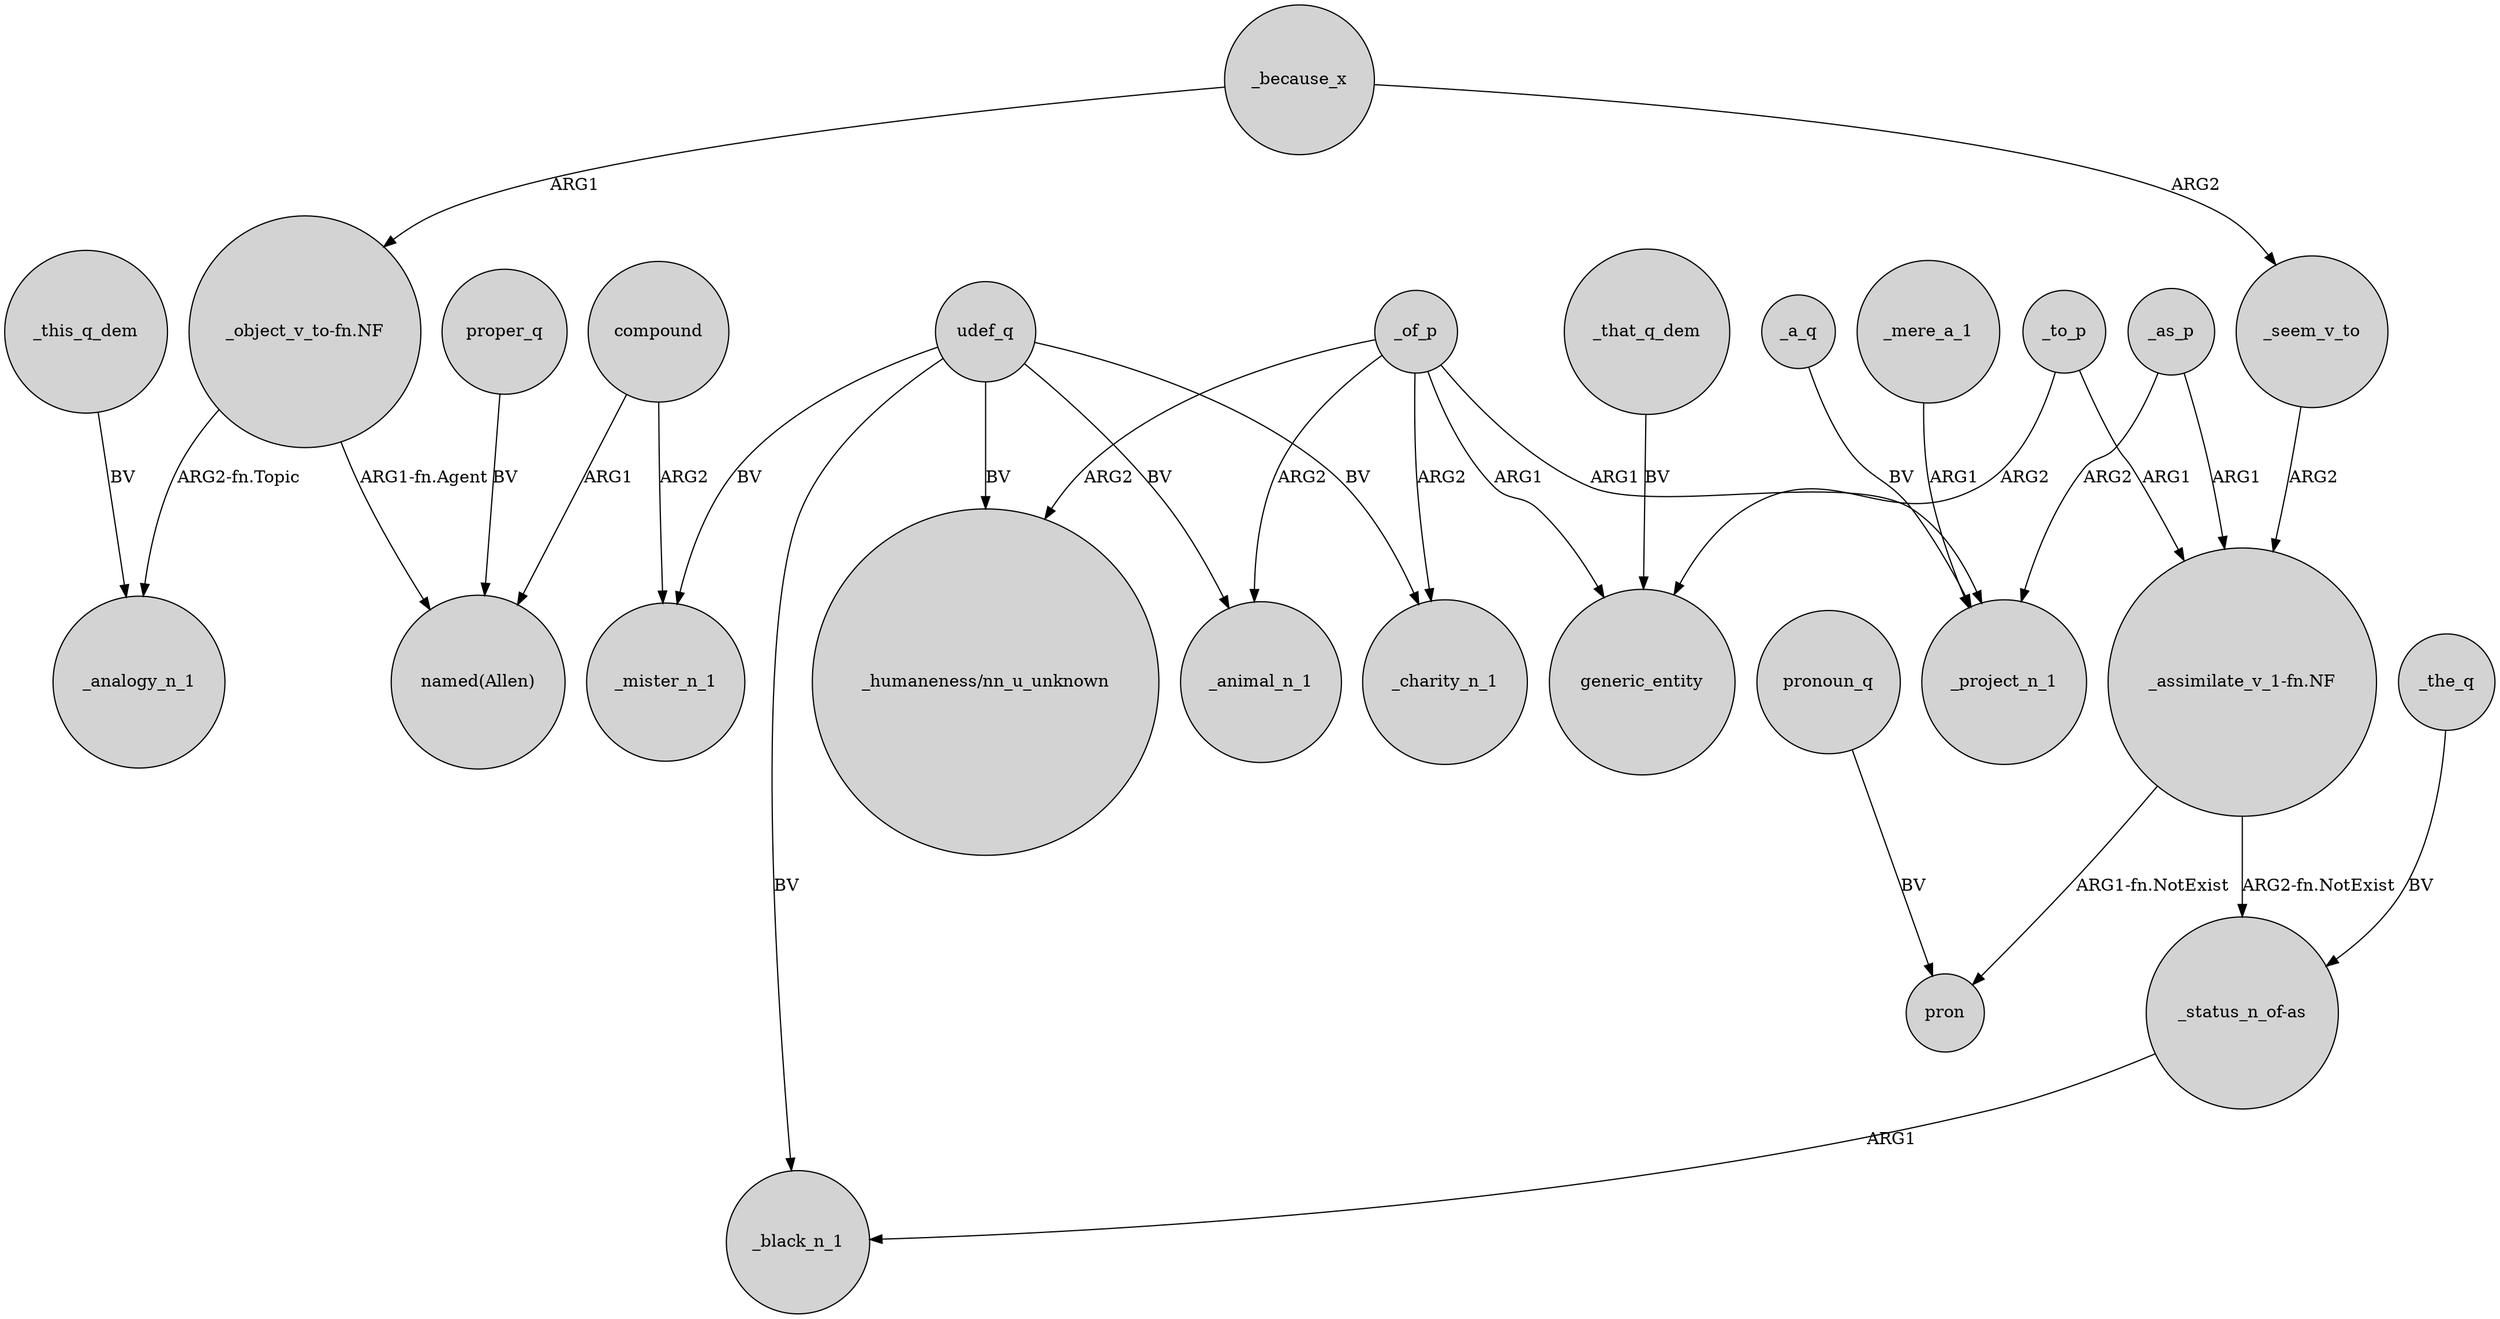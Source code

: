 digraph {
	node [shape=circle style=filled]
	compound -> "named(Allen)" [label=ARG1]
	"_object_v_to-fn.NF" -> "named(Allen)" [label="ARG1-fn.Agent"]
	proper_q -> "named(Allen)" [label=BV]
	_as_p -> "_assimilate_v_1-fn.NF" [label=ARG1]
	_that_q_dem -> generic_entity [label=BV]
	_a_q -> _project_n_1 [label=BV]
	"_status_n_of-as" -> _black_n_1 [label=ARG1]
	compound -> _mister_n_1 [label=ARG2]
	_of_p -> _animal_n_1 [label=ARG2]
	udef_q -> _mister_n_1 [label=BV]
	_of_p -> _charity_n_1 [label=ARG2]
	_of_p -> "_humaneness/nn_u_unknown" [label=ARG2]
	udef_q -> "_humaneness/nn_u_unknown" [label=BV]
	_to_p -> "_assimilate_v_1-fn.NF" [label=ARG1]
	"_object_v_to-fn.NF" -> _analogy_n_1 [label="ARG2-fn.Topic"]
	_because_x -> "_object_v_to-fn.NF" [label=ARG1]
	_to_p -> generic_entity [label=ARG2]
	"_assimilate_v_1-fn.NF" -> pron [label="ARG1-fn.NotExist"]
	pronoun_q -> pron [label=BV]
	_mere_a_1 -> _project_n_1 [label=ARG1]
	_of_p -> _project_n_1 [label=ARG1]
	"_assimilate_v_1-fn.NF" -> "_status_n_of-as" [label="ARG2-fn.NotExist"]
	udef_q -> _animal_n_1 [label=BV]
	_seem_v_to -> "_assimilate_v_1-fn.NF" [label=ARG2]
	_this_q_dem -> _analogy_n_1 [label=BV]
	udef_q -> _black_n_1 [label=BV]
	_the_q -> "_status_n_of-as" [label=BV]
	_as_p -> _project_n_1 [label=ARG2]
	udef_q -> _charity_n_1 [label=BV]
	_of_p -> generic_entity [label=ARG1]
	_because_x -> _seem_v_to [label=ARG2]
}

